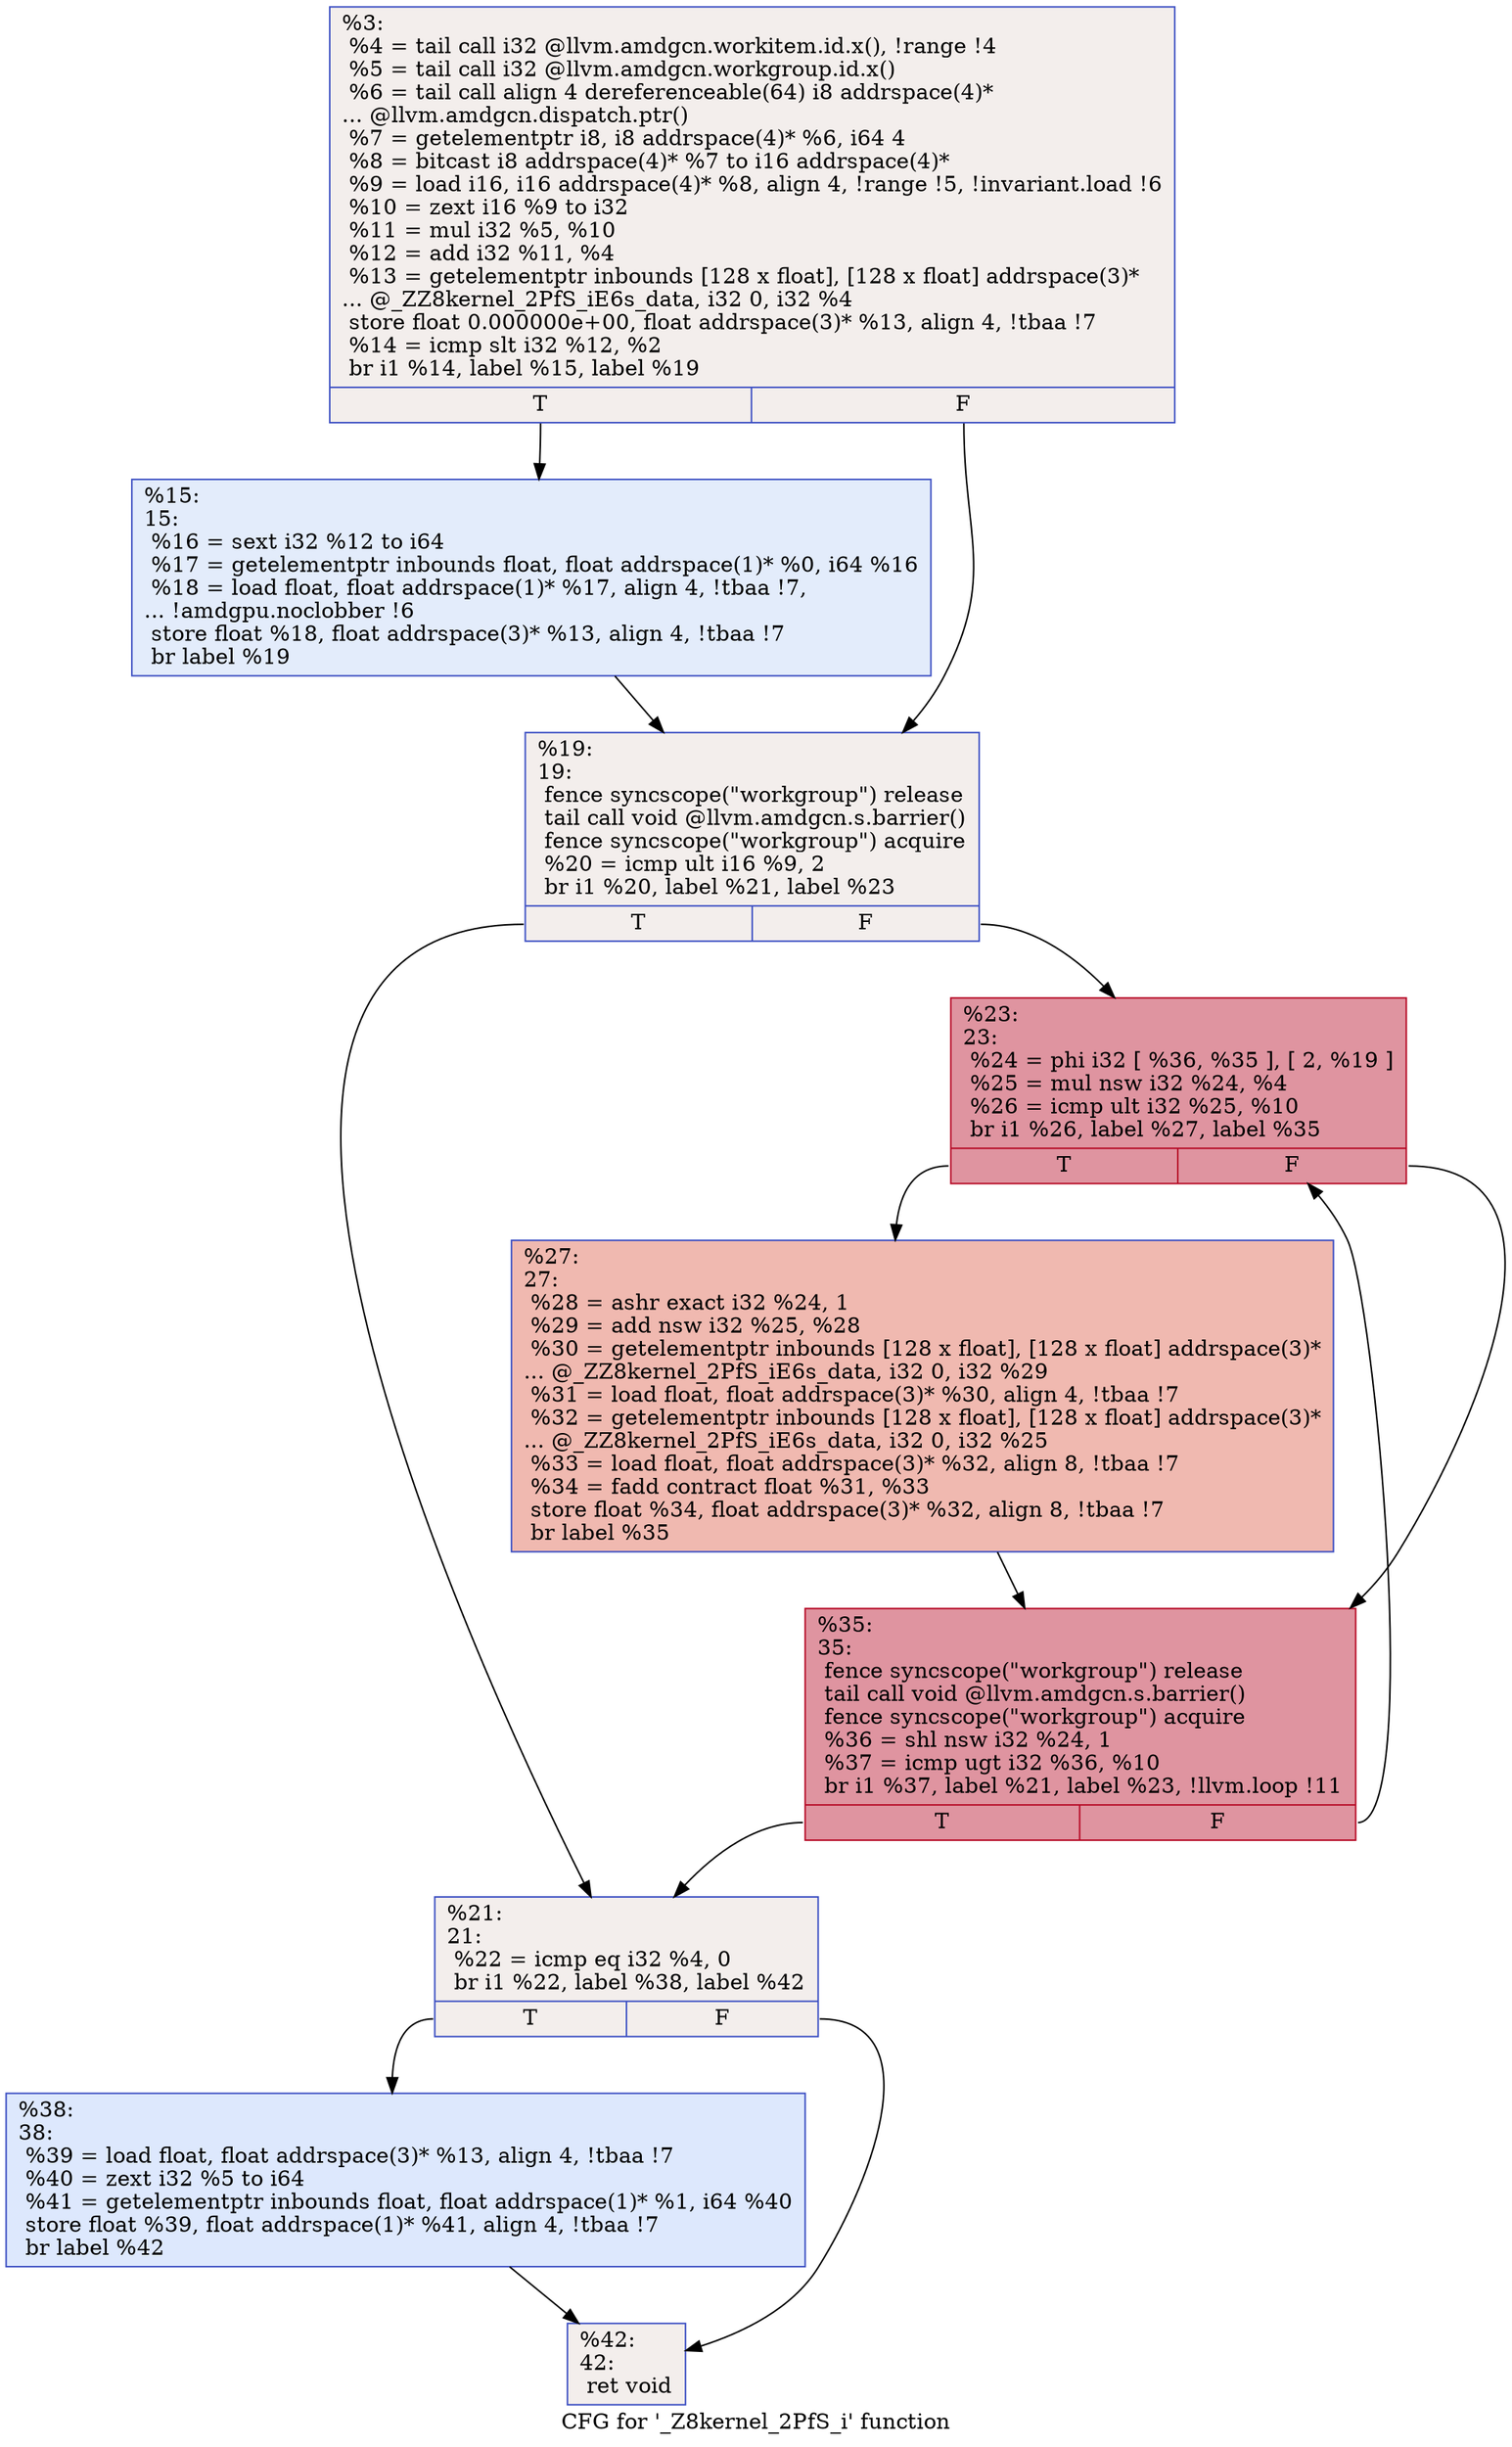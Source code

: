 digraph "CFG for '_Z8kernel_2PfS_i' function" {
	label="CFG for '_Z8kernel_2PfS_i' function";

	Node0x4ebc3a0 [shape=record,color="#3d50c3ff", style=filled, fillcolor="#e3d9d370",label="{%3:\l  %4 = tail call i32 @llvm.amdgcn.workitem.id.x(), !range !4\l  %5 = tail call i32 @llvm.amdgcn.workgroup.id.x()\l  %6 = tail call align 4 dereferenceable(64) i8 addrspace(4)*\l... @llvm.amdgcn.dispatch.ptr()\l  %7 = getelementptr i8, i8 addrspace(4)* %6, i64 4\l  %8 = bitcast i8 addrspace(4)* %7 to i16 addrspace(4)*\l  %9 = load i16, i16 addrspace(4)* %8, align 4, !range !5, !invariant.load !6\l  %10 = zext i16 %9 to i32\l  %11 = mul i32 %5, %10\l  %12 = add i32 %11, %4\l  %13 = getelementptr inbounds [128 x float], [128 x float] addrspace(3)*\l... @_ZZ8kernel_2PfS_iE6s_data, i32 0, i32 %4\l  store float 0.000000e+00, float addrspace(3)* %13, align 4, !tbaa !7\l  %14 = icmp slt i32 %12, %2\l  br i1 %14, label %15, label %19\l|{<s0>T|<s1>F}}"];
	Node0x4ebc3a0:s0 -> Node0x4ebefd0;
	Node0x4ebc3a0:s1 -> Node0x4ebf060;
	Node0x4ebefd0 [shape=record,color="#3d50c3ff", style=filled, fillcolor="#bfd3f670",label="{%15:\l15:                                               \l  %16 = sext i32 %12 to i64\l  %17 = getelementptr inbounds float, float addrspace(1)* %0, i64 %16\l  %18 = load float, float addrspace(1)* %17, align 4, !tbaa !7,\l... !amdgpu.noclobber !6\l  store float %18, float addrspace(3)* %13, align 4, !tbaa !7\l  br label %19\l}"];
	Node0x4ebefd0 -> Node0x4ebf060;
	Node0x4ebf060 [shape=record,color="#3d50c3ff", style=filled, fillcolor="#e3d9d370",label="{%19:\l19:                                               \l  fence syncscope(\"workgroup\") release\l  tail call void @llvm.amdgcn.s.barrier()\l  fence syncscope(\"workgroup\") acquire\l  %20 = icmp ult i16 %9, 2\l  br i1 %20, label %21, label %23\l|{<s0>T|<s1>F}}"];
	Node0x4ebf060:s0 -> Node0x4ec0430;
	Node0x4ebf060:s1 -> Node0x4ec04c0;
	Node0x4ec0430 [shape=record,color="#3d50c3ff", style=filled, fillcolor="#e3d9d370",label="{%21:\l21:                                               \l  %22 = icmp eq i32 %4, 0\l  br i1 %22, label %38, label %42\l|{<s0>T|<s1>F}}"];
	Node0x4ec0430:s0 -> Node0x4ec0690;
	Node0x4ec0430:s1 -> Node0x4ec06e0;
	Node0x4ec04c0 [shape=record,color="#b70d28ff", style=filled, fillcolor="#b70d2870",label="{%23:\l23:                                               \l  %24 = phi i32 [ %36, %35 ], [ 2, %19 ]\l  %25 = mul nsw i32 %24, %4\l  %26 = icmp ult i32 %25, %10\l  br i1 %26, label %27, label %35\l|{<s0>T|<s1>F}}"];
	Node0x4ec04c0:s0 -> Node0x4ec0ae0;
	Node0x4ec04c0:s1 -> Node0x4ec0850;
	Node0x4ec0ae0 [shape=record,color="#3d50c3ff", style=filled, fillcolor="#de614d70",label="{%27:\l27:                                               \l  %28 = ashr exact i32 %24, 1\l  %29 = add nsw i32 %25, %28\l  %30 = getelementptr inbounds [128 x float], [128 x float] addrspace(3)*\l... @_ZZ8kernel_2PfS_iE6s_data, i32 0, i32 %29\l  %31 = load float, float addrspace(3)* %30, align 4, !tbaa !7\l  %32 = getelementptr inbounds [128 x float], [128 x float] addrspace(3)*\l... @_ZZ8kernel_2PfS_iE6s_data, i32 0, i32 %25\l  %33 = load float, float addrspace(3)* %32, align 8, !tbaa !7\l  %34 = fadd contract float %31, %33\l  store float %34, float addrspace(3)* %32, align 8, !tbaa !7\l  br label %35\l}"];
	Node0x4ec0ae0 -> Node0x4ec0850;
	Node0x4ec0850 [shape=record,color="#b70d28ff", style=filled, fillcolor="#b70d2870",label="{%35:\l35:                                               \l  fence syncscope(\"workgroup\") release\l  tail call void @llvm.amdgcn.s.barrier()\l  fence syncscope(\"workgroup\") acquire\l  %36 = shl nsw i32 %24, 1\l  %37 = icmp ugt i32 %36, %10\l  br i1 %37, label %21, label %23, !llvm.loop !11\l|{<s0>T|<s1>F}}"];
	Node0x4ec0850:s0 -> Node0x4ec0430;
	Node0x4ec0850:s1 -> Node0x4ec04c0;
	Node0x4ec0690 [shape=record,color="#3d50c3ff", style=filled, fillcolor="#b2ccfb70",label="{%38:\l38:                                               \l  %39 = load float, float addrspace(3)* %13, align 4, !tbaa !7\l  %40 = zext i32 %5 to i64\l  %41 = getelementptr inbounds float, float addrspace(1)* %1, i64 %40\l  store float %39, float addrspace(1)* %41, align 4, !tbaa !7\l  br label %42\l}"];
	Node0x4ec0690 -> Node0x4ec06e0;
	Node0x4ec06e0 [shape=record,color="#3d50c3ff", style=filled, fillcolor="#e3d9d370",label="{%42:\l42:                                               \l  ret void\l}"];
}
